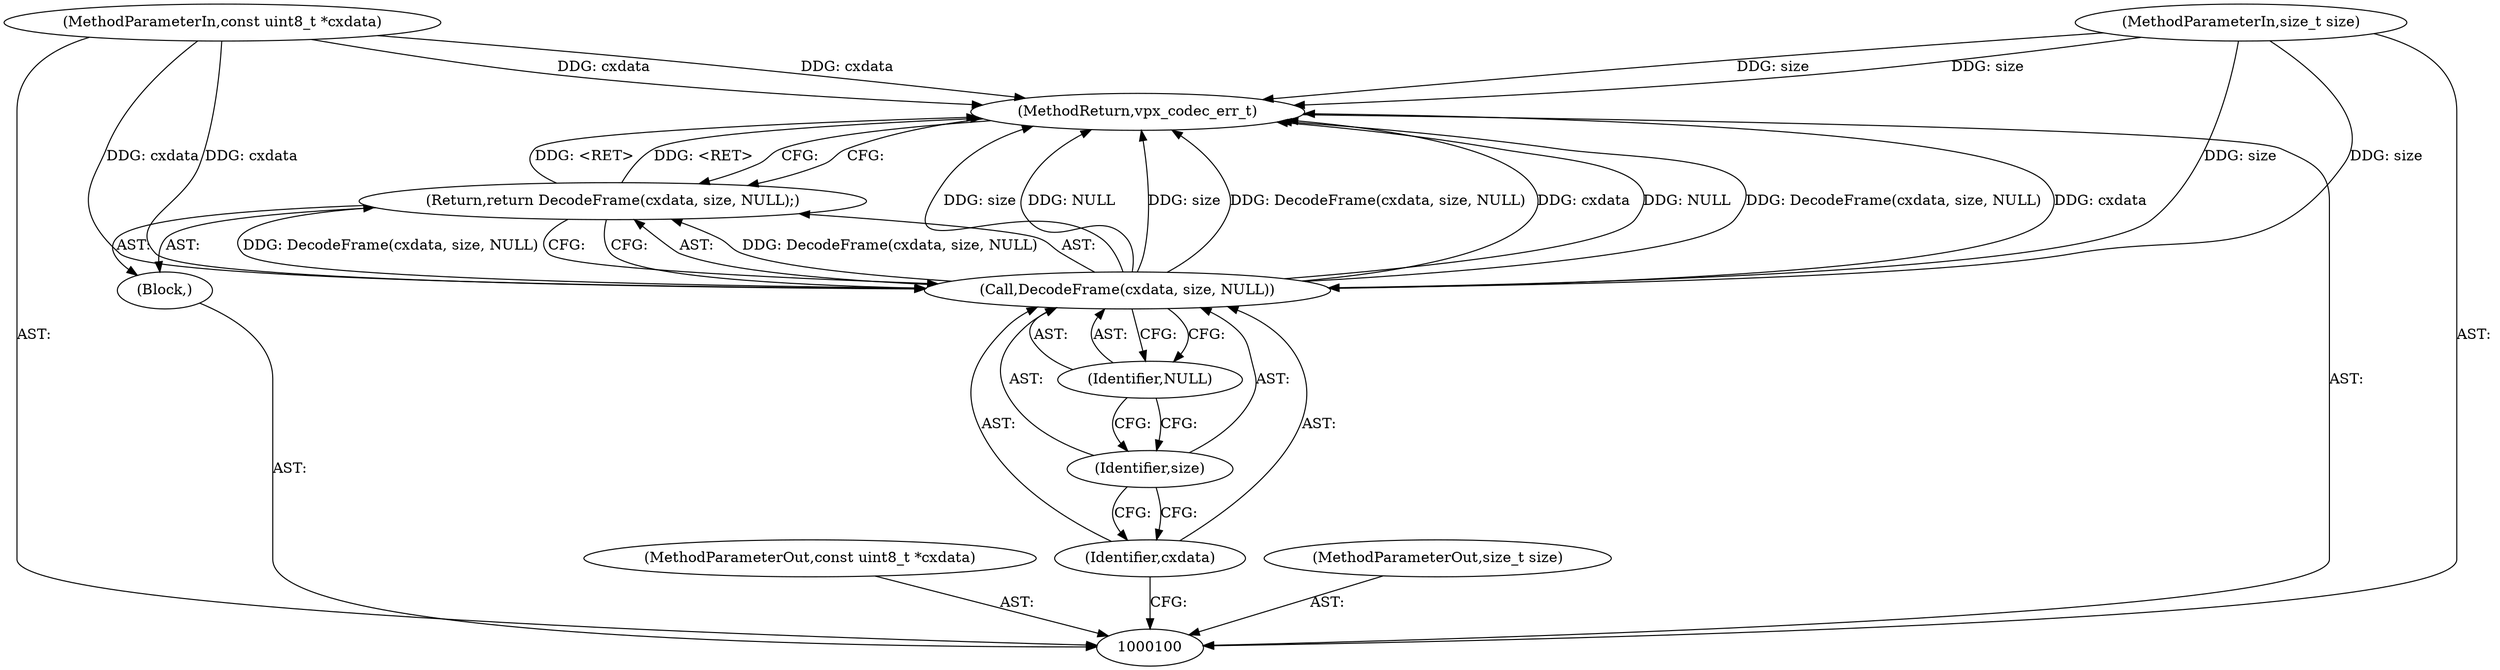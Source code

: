 digraph "0_Android_5a9753fca56f0eeb9f61e342b2fccffc364f9426_59" {
"1000109" [label="(MethodReturn,vpx_codec_err_t)"];
"1000101" [label="(MethodParameterIn,const uint8_t *cxdata)"];
"1000175" [label="(MethodParameterOut,const uint8_t *cxdata)"];
"1000102" [label="(MethodParameterIn,size_t size)"];
"1000176" [label="(MethodParameterOut,size_t size)"];
"1000103" [label="(Block,)"];
"1000104" [label="(Return,return DecodeFrame(cxdata, size, NULL);)"];
"1000106" [label="(Identifier,cxdata)"];
"1000107" [label="(Identifier,size)"];
"1000108" [label="(Identifier,NULL)"];
"1000105" [label="(Call,DecodeFrame(cxdata, size, NULL))"];
"1000109" -> "1000100"  [label="AST: "];
"1000109" -> "1000104"  [label="CFG: "];
"1000105" -> "1000109"  [label="DDG: NULL"];
"1000105" -> "1000109"  [label="DDG: size"];
"1000105" -> "1000109"  [label="DDG: DecodeFrame(cxdata, size, NULL)"];
"1000105" -> "1000109"  [label="DDG: cxdata"];
"1000102" -> "1000109"  [label="DDG: size"];
"1000101" -> "1000109"  [label="DDG: cxdata"];
"1000104" -> "1000109"  [label="DDG: <RET>"];
"1000101" -> "1000100"  [label="AST: "];
"1000101" -> "1000109"  [label="DDG: cxdata"];
"1000101" -> "1000105"  [label="DDG: cxdata"];
"1000175" -> "1000100"  [label="AST: "];
"1000102" -> "1000100"  [label="AST: "];
"1000102" -> "1000109"  [label="DDG: size"];
"1000102" -> "1000105"  [label="DDG: size"];
"1000176" -> "1000100"  [label="AST: "];
"1000103" -> "1000100"  [label="AST: "];
"1000104" -> "1000103"  [label="AST: "];
"1000104" -> "1000103"  [label="AST: "];
"1000104" -> "1000105"  [label="CFG: "];
"1000105" -> "1000104"  [label="AST: "];
"1000109" -> "1000104"  [label="CFG: "];
"1000104" -> "1000109"  [label="DDG: <RET>"];
"1000105" -> "1000104"  [label="DDG: DecodeFrame(cxdata, size, NULL)"];
"1000106" -> "1000105"  [label="AST: "];
"1000106" -> "1000100"  [label="CFG: "];
"1000107" -> "1000106"  [label="CFG: "];
"1000107" -> "1000105"  [label="AST: "];
"1000107" -> "1000106"  [label="CFG: "];
"1000108" -> "1000107"  [label="CFG: "];
"1000108" -> "1000105"  [label="AST: "];
"1000108" -> "1000107"  [label="CFG: "];
"1000105" -> "1000108"  [label="CFG: "];
"1000105" -> "1000104"  [label="AST: "];
"1000105" -> "1000108"  [label="CFG: "];
"1000106" -> "1000105"  [label="AST: "];
"1000107" -> "1000105"  [label="AST: "];
"1000108" -> "1000105"  [label="AST: "];
"1000104" -> "1000105"  [label="CFG: "];
"1000105" -> "1000109"  [label="DDG: NULL"];
"1000105" -> "1000109"  [label="DDG: size"];
"1000105" -> "1000109"  [label="DDG: DecodeFrame(cxdata, size, NULL)"];
"1000105" -> "1000109"  [label="DDG: cxdata"];
"1000105" -> "1000104"  [label="DDG: DecodeFrame(cxdata, size, NULL)"];
"1000101" -> "1000105"  [label="DDG: cxdata"];
"1000102" -> "1000105"  [label="DDG: size"];
}
